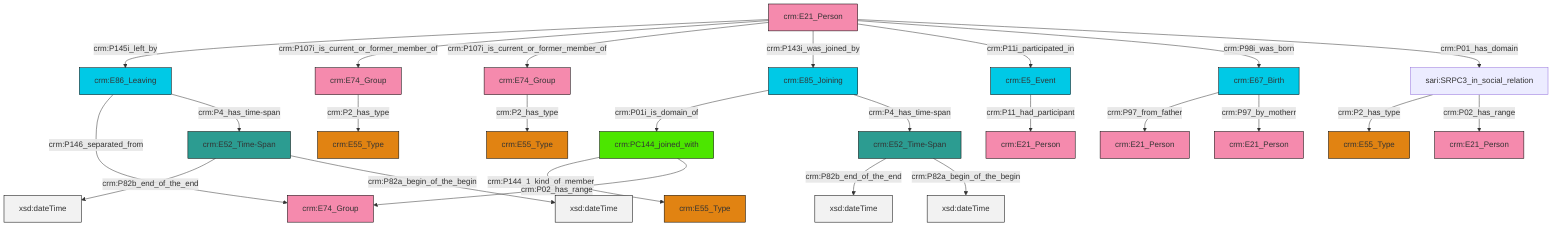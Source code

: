graph TD
classDef Literal fill:#f2f2f2,stroke:#000000;
classDef CRM_Entity fill:#FFFFFF,stroke:#000000;
classDef Temporal_Entity fill:#00C9E6, stroke:#000000;
classDef Type fill:#E18312, stroke:#000000;
classDef Time-Span fill:#2C9C91, stroke:#000000;
classDef Appellation fill:#FFEB7F, stroke:#000000;
classDef Place fill:#008836, stroke:#000000;
classDef Persistent_Item fill:#B266B2, stroke:#000000;
classDef Conceptual_Object fill:#FFD700, stroke:#000000;
classDef Physical_Thing fill:#D2B48C, stroke:#000000;
classDef Actor fill:#f58aad, stroke:#000000;
classDef PC_Classes fill:#4ce600, stroke:#000000;
classDef Multi fill:#cccccc,stroke:#000000;

0["crm:PC144_joined_with"]:::PC_Classes -->|crm:P144_1_kind_of_member| 1["crm:E55_Type"]:::Type
5["sari:SRPC3_in_social_relation"]:::Default -->|crm:P2_has_type| 6["crm:E55_Type"]:::Type
10["crm:E85_Joining"]:::Temporal_Entity -->|crm:P01i_is_domain_of| 0["crm:PC144_joined_with"]:::PC_Classes
11["crm:E21_Person"]:::Actor -->|crm:P145i_left_by| 12["crm:E86_Leaving"]:::Temporal_Entity
12["crm:E86_Leaving"]:::Temporal_Entity -->|crm:P146_separated_from| 15["crm:E74_Group"]:::Actor
16["crm:E5_Event"]:::Temporal_Entity -->|crm:P11_had_participant| 17["crm:E21_Person"]:::Actor
10["crm:E85_Joining"]:::Temporal_Entity -->|crm:P4_has_time-span| 18["crm:E52_Time-Span"]:::Time-Span
0["crm:PC144_joined_with"]:::PC_Classes -->|crm:P02_has_range| 15["crm:E74_Group"]:::Actor
12["crm:E86_Leaving"]:::Temporal_Entity -->|crm:P4_has_time-span| 13["crm:E52_Time-Span"]:::Time-Span
11["crm:E21_Person"]:::Actor -->|crm:P107i_is_current_or_former_member_of| 19["crm:E74_Group"]:::Actor
11["crm:E21_Person"]:::Actor -->|crm:P107i_is_current_or_former_member_of| 22["crm:E74_Group"]:::Actor
11["crm:E21_Person"]:::Actor -->|crm:P143i_was_joined_by| 10["crm:E85_Joining"]:::Temporal_Entity
11["crm:E21_Person"]:::Actor -->|crm:P11i_participated_in| 16["crm:E5_Event"]:::Temporal_Entity
22["crm:E74_Group"]:::Actor -->|crm:P2_has_type| 7["crm:E55_Type"]:::Type
11["crm:E21_Person"]:::Actor -->|crm:P98i_was_born| 28["crm:E67_Birth"]:::Temporal_Entity
28["crm:E67_Birth"]:::Temporal_Entity -->|crm:P97_from_father| 33["crm:E21_Person"]:::Actor
13["crm:E52_Time-Span"]:::Time-Span -->|crm:P82b_end_of_the_end| 34[xsd:dateTime]:::Literal
18["crm:E52_Time-Span"]:::Time-Span -->|crm:P82b_end_of_the_end| 35[xsd:dateTime]:::Literal
5["sari:SRPC3_in_social_relation"]:::Default -->|crm:P02_has_range| 25["crm:E21_Person"]:::Actor
13["crm:E52_Time-Span"]:::Time-Span -->|crm:P82a_begin_of_the_begin| 38[xsd:dateTime]:::Literal
28["crm:E67_Birth"]:::Temporal_Entity -->|crm:P97_by_motherr| 3["crm:E21_Person"]:::Actor
19["crm:E74_Group"]:::Actor -->|crm:P2_has_type| 29["crm:E55_Type"]:::Type
18["crm:E52_Time-Span"]:::Time-Span -->|crm:P82a_begin_of_the_begin| 43[xsd:dateTime]:::Literal
11["crm:E21_Person"]:::Actor -->|crm:P01_has_domain| 5["sari:SRPC3_in_social_relation"]:::Default